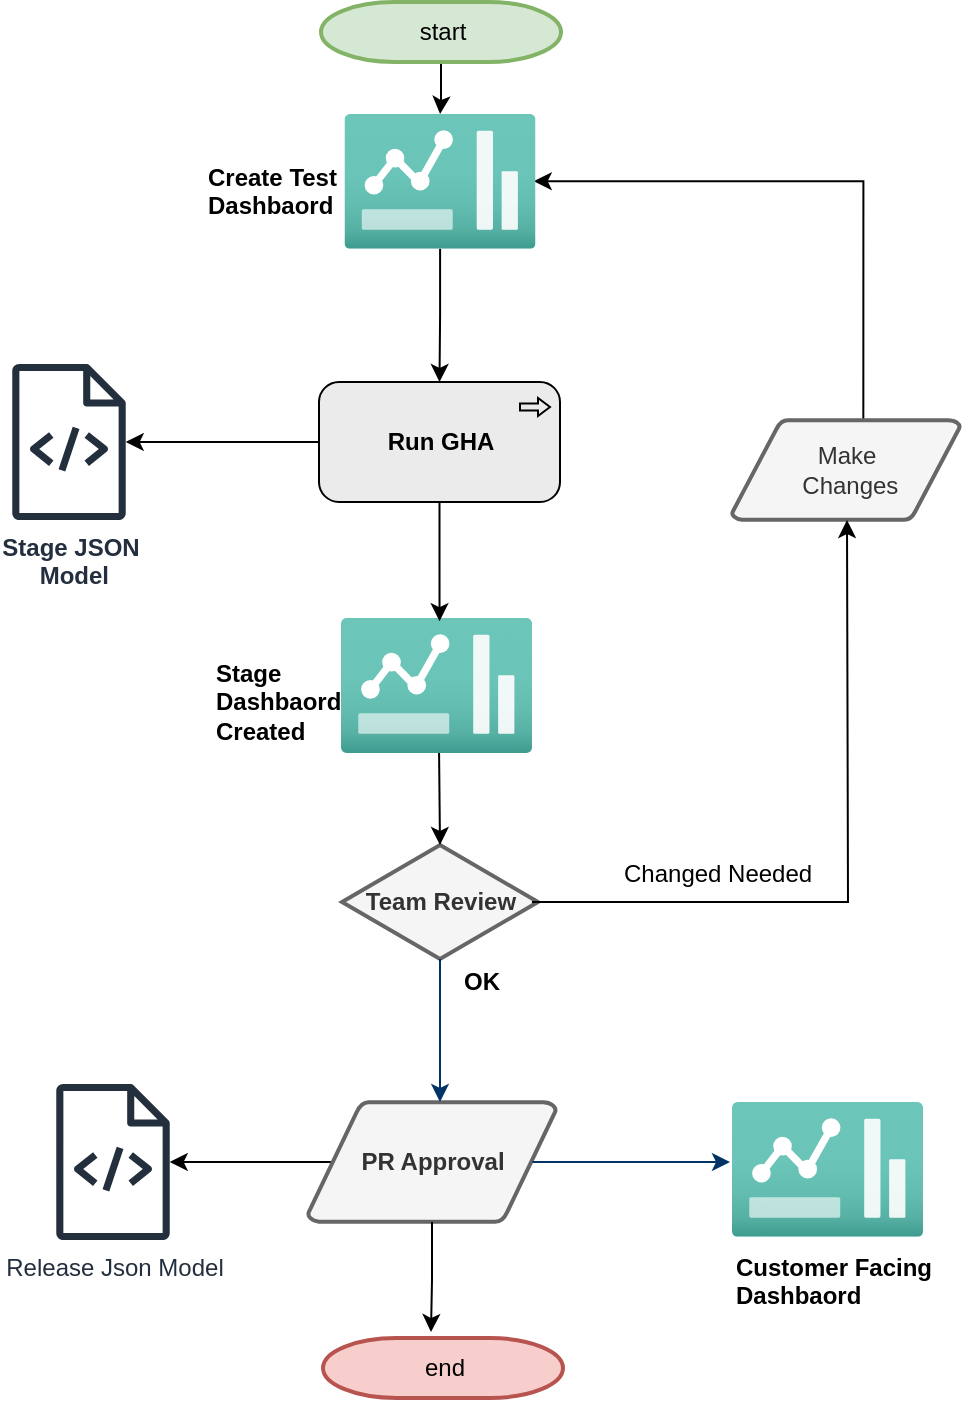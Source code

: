 <mxfile version="24.0.1" type="device">
  <diagram id="6a731a19-8d31-9384-78a2-239565b7b9f0" name="Page-1">
    <mxGraphModel dx="978" dy="482" grid="1" gridSize="10" guides="1" tooltips="1" connect="1" arrows="1" fold="1" page="1" pageScale="1" pageWidth="1169" pageHeight="827" background="none" math="0" shadow="0">
      <root>
        <mxCell id="0" />
        <mxCell id="1" parent="0" />
        <mxCell id="jv-UWqpqfTcf5TiDGzVv-81" value="" style="edgeStyle=orthogonalEdgeStyle;rounded=0;orthogonalLoop=1;jettySize=auto;html=1;" edge="1" parent="1" source="2" target="jv-UWqpqfTcf5TiDGzVv-80">
          <mxGeometry relative="1" as="geometry" />
        </mxCell>
        <mxCell id="2" value="start" style="shape=mxgraph.flowchart.terminator;strokeWidth=2;gradientDirection=north;fontStyle=0;html=1;fillColor=#d5e8d4;strokeColor=#82b366;" parent="1" vertex="1">
          <mxGeometry x="244.5" y="66" width="120" height="30" as="geometry" />
        </mxCell>
        <mxCell id="jv-UWqpqfTcf5TiDGzVv-64" style="edgeStyle=orthogonalEdgeStyle;rounded=0;orthogonalLoop=1;jettySize=auto;html=1;exitX=0.095;exitY=0.5;exitDx=0;exitDy=0;exitPerimeter=0;" edge="1" parent="1" source="4" target="jv-UWqpqfTcf5TiDGzVv-63">
          <mxGeometry relative="1" as="geometry" />
        </mxCell>
        <mxCell id="4" value="&lt;b&gt;PR Approval&lt;/b&gt;" style="shape=mxgraph.flowchart.data;strokeWidth=2;gradientDirection=north;fontStyle=0;html=1;fillColor=#f5f5f5;fontColor=#333333;strokeColor=#666666;" parent="1" vertex="1">
          <mxGeometry x="238" y="616" width="124" height="60" as="geometry" />
        </mxCell>
        <mxCell id="6" value="&lt;b&gt;Team Review&lt;/b&gt;" style="shape=mxgraph.flowchart.decision;strokeWidth=2;gradientDirection=north;fontStyle=0;html=1;fillColor=#f5f5f5;fontColor=#333333;strokeColor=#666666;" parent="1" vertex="1">
          <mxGeometry x="255" y="487.5" width="98" height="57" as="geometry" />
        </mxCell>
        <mxCell id="11" value="Changed Needed" style="text;fontStyle=0;html=1;strokeColor=none;gradientColor=none;fillColor=none;strokeWidth=2;" parent="1" vertex="1">
          <mxGeometry x="394" y="487.5" width="40" height="26" as="geometry" />
        </mxCell>
        <mxCell id="12" value="" style="edgeStyle=elbowEdgeStyle;elbow=horizontal;fontColor=#001933;fontStyle=1;strokeColor=#003366;strokeWidth=1;html=1;" parent="1" source="6" target="4" edge="1">
          <mxGeometry width="100" height="100" as="geometry">
            <mxPoint y="156" as="sourcePoint" />
            <mxPoint x="100" y="56" as="targetPoint" />
          </mxGeometry>
        </mxCell>
        <mxCell id="16" value="" style="edgeStyle=elbowEdgeStyle;elbow=horizontal;exitX=0.905;exitY=0.5;exitPerimeter=0;fontStyle=1;strokeColor=#003366;strokeWidth=1;html=1;" parent="1" source="4" edge="1">
          <mxGeometry width="100" height="100" as="geometry">
            <mxPoint y="156" as="sourcePoint" />
            <mxPoint x="449.0" y="646" as="targetPoint" />
          </mxGeometry>
        </mxCell>
        <mxCell id="40" value="end" style="shape=mxgraph.flowchart.terminator;strokeWidth=2;gradientDirection=north;fontStyle=0;html=1;fillColor=#f8cecc;strokeColor=#b85450;" parent="1" vertex="1">
          <mxGeometry x="245.5" y="734" width="120" height="30" as="geometry" />
        </mxCell>
        <mxCell id="jv-UWqpqfTcf5TiDGzVv-56" style="edgeStyle=orthogonalEdgeStyle;rounded=0;orthogonalLoop=1;jettySize=auto;html=1;exitX=0.5;exitY=1;exitDx=0;exitDy=0;exitPerimeter=0;entryX=0.5;entryY=0;entryDx=0;entryDy=0;entryPerimeter=0;" edge="1" parent="1" target="6">
          <mxGeometry relative="1" as="geometry">
            <mxPoint x="303.5" y="437.5" as="sourcePoint" />
          </mxGeometry>
        </mxCell>
        <mxCell id="jv-UWqpqfTcf5TiDGzVv-57" value="&lt;b&gt;OK&lt;/b&gt;" style="text;fontStyle=0;html=1;strokeColor=none;gradientColor=none;fillColor=none;strokeWidth=2;" vertex="1" parent="1">
          <mxGeometry x="314" y="542" width="40" height="26" as="geometry" />
        </mxCell>
        <mxCell id="jv-UWqpqfTcf5TiDGzVv-89" style="edgeStyle=orthogonalEdgeStyle;rounded=0;orthogonalLoop=1;jettySize=auto;html=1;entryX=0.991;entryY=0.498;entryDx=0;entryDy=0;entryPerimeter=0;exitX=0.576;exitY=0;exitDx=0;exitDy=0;exitPerimeter=0;" edge="1" parent="1" source="jv-UWqpqfTcf5TiDGzVv-58" target="jv-UWqpqfTcf5TiDGzVv-80">
          <mxGeometry relative="1" as="geometry">
            <mxPoint x="498.5" y="146" as="targetPoint" />
          </mxGeometry>
        </mxCell>
        <mxCell id="jv-UWqpqfTcf5TiDGzVv-58" value="Make&lt;div&gt;&amp;nbsp;Changes&lt;/div&gt;" style="shape=mxgraph.flowchart.data;strokeWidth=2;gradientDirection=north;fontStyle=0;html=1;fillColor=#f5f5f5;fontColor=#333333;strokeColor=#666666;" vertex="1" parent="1">
          <mxGeometry x="450" y="275" width="114" height="50" as="geometry" />
        </mxCell>
        <mxCell id="jv-UWqpqfTcf5TiDGzVv-60" style="edgeStyle=orthogonalEdgeStyle;rounded=0;orthogonalLoop=1;jettySize=auto;html=1;entryX=0.5;entryY=1;entryDx=0;entryDy=0;entryPerimeter=0;exitX=0.969;exitY=0.5;exitDx=0;exitDy=0;exitPerimeter=0;" edge="1" parent="1" source="6">
          <mxGeometry relative="1" as="geometry">
            <mxPoint x="362" y="512.059" as="sourcePoint" />
            <mxPoint x="507.5" y="325" as="targetPoint" />
          </mxGeometry>
        </mxCell>
        <mxCell id="jv-UWqpqfTcf5TiDGzVv-61" value="&lt;b&gt;Stage JSON&lt;/b&gt;&lt;div&gt;&lt;b&gt;&amp;nbsp;Model&lt;/b&gt;&lt;/div&gt;" style="sketch=0;outlineConnect=0;fontColor=#232F3E;gradientColor=none;fillColor=#232F3D;strokeColor=none;dashed=0;verticalLabelPosition=bottom;verticalAlign=top;align=center;html=1;fontSize=12;fontStyle=0;aspect=fixed;pointerEvents=1;shape=mxgraph.aws4.source_code;" vertex="1" parent="1">
          <mxGeometry x="90" y="247" width="57" height="78" as="geometry" />
        </mxCell>
        <mxCell id="jv-UWqpqfTcf5TiDGzVv-63" value="Release Json Model" style="sketch=0;outlineConnect=0;fontColor=#232F3E;gradientColor=none;fillColor=#232F3D;strokeColor=none;dashed=0;verticalLabelPosition=bottom;verticalAlign=top;align=center;html=1;fontSize=12;fontStyle=0;aspect=fixed;pointerEvents=1;shape=mxgraph.aws4.source_code;" vertex="1" parent="1">
          <mxGeometry x="112" y="607" width="57" height="78" as="geometry" />
        </mxCell>
        <mxCell id="jv-UWqpqfTcf5TiDGzVv-65" style="edgeStyle=orthogonalEdgeStyle;rounded=0;orthogonalLoop=1;jettySize=auto;html=1;entryX=0.45;entryY=-0.1;entryDx=0;entryDy=0;entryPerimeter=0;" edge="1" parent="1" source="4" target="40">
          <mxGeometry relative="1" as="geometry" />
        </mxCell>
        <mxCell id="jv-UWqpqfTcf5TiDGzVv-68" value="" style="image;aspect=fixed;html=1;points=[];align=center;fontSize=12;image=img/lib/azure2/general/Dashboard2.svg;" vertex="1" parent="1">
          <mxGeometry x="254.5" y="374.04" width="95.5" height="67.41" as="geometry" />
        </mxCell>
        <mxCell id="jv-UWqpqfTcf5TiDGzVv-72" value="&lt;font style=&quot;font-size: 12px;&quot;&gt;&lt;b&gt;Stage&lt;/b&gt;&lt;/font&gt;&lt;div&gt;&lt;font style=&quot;font-size: 12px;&quot;&gt;&lt;b&gt;Dashbaord&lt;/b&gt;&lt;/font&gt;&lt;/div&gt;&lt;div&gt;&lt;font style=&quot;font-size: 12px;&quot;&gt;&lt;b&gt;Created&lt;/b&gt;&lt;/font&gt;&lt;/div&gt;&lt;div&gt;&lt;font style=&quot;font-size: 12px;&quot;&gt;&lt;br&gt;&lt;/font&gt;&lt;/div&gt;" style="text;fontStyle=0;html=1;strokeColor=none;gradientColor=none;fillColor=none;strokeWidth=2;" vertex="1" parent="1">
          <mxGeometry x="190" y="387.75" width="120" height="40" as="geometry" />
        </mxCell>
        <mxCell id="jv-UWqpqfTcf5TiDGzVv-76" value="&lt;font style=&quot;font-size: 12px;&quot;&gt;&lt;b&gt;Create Test&lt;/b&gt;&lt;/font&gt;&lt;div&gt;&lt;font style=&quot;font-size: 12px;&quot;&gt;&lt;b&gt;Dashbaord&lt;/b&gt;&lt;/font&gt;&lt;/div&gt;" style="text;fontStyle=0;html=1;strokeColor=none;gradientColor=none;fillColor=none;strokeWidth=2;" vertex="1" parent="1">
          <mxGeometry x="186" y="139.7" width="120" height="40" as="geometry" />
        </mxCell>
        <mxCell id="jv-UWqpqfTcf5TiDGzVv-84" style="edgeStyle=orthogonalEdgeStyle;rounded=0;orthogonalLoop=1;jettySize=auto;html=1;" edge="1" parent="1" source="jv-UWqpqfTcf5TiDGzVv-77" target="jv-UWqpqfTcf5TiDGzVv-61">
          <mxGeometry relative="1" as="geometry" />
        </mxCell>
        <mxCell id="jv-UWqpqfTcf5TiDGzVv-77" value="&lt;b&gt;Run GHA&lt;/b&gt;" style="html=1;outlineConnect=0;whiteSpace=wrap;fillColor=#EBEBEB;shape=mxgraph.archimate3.application;appType=proc;archiType=rounded;" vertex="1" parent="1">
          <mxGeometry x="243.5" y="256" width="120.5" height="60" as="geometry" />
        </mxCell>
        <mxCell id="jv-UWqpqfTcf5TiDGzVv-79" style="edgeStyle=orthogonalEdgeStyle;rounded=0;orthogonalLoop=1;jettySize=auto;html=1;entryX=0.516;entryY=0.023;entryDx=0;entryDy=0;entryPerimeter=0;" edge="1" parent="1" source="jv-UWqpqfTcf5TiDGzVv-77" target="jv-UWqpqfTcf5TiDGzVv-68">
          <mxGeometry relative="1" as="geometry" />
        </mxCell>
        <mxCell id="jv-UWqpqfTcf5TiDGzVv-83" value="" style="edgeStyle=orthogonalEdgeStyle;rounded=0;orthogonalLoop=1;jettySize=auto;html=1;" edge="1" parent="1" source="jv-UWqpqfTcf5TiDGzVv-80" target="jv-UWqpqfTcf5TiDGzVv-77">
          <mxGeometry relative="1" as="geometry" />
        </mxCell>
        <mxCell id="jv-UWqpqfTcf5TiDGzVv-80" value="" style="image;aspect=fixed;html=1;points=[];align=center;fontSize=12;image=img/lib/azure2/general/Dashboard2.svg;" vertex="1" parent="1">
          <mxGeometry x="256.25" y="122" width="95.5" height="67.41" as="geometry" />
        </mxCell>
        <mxCell id="jv-UWqpqfTcf5TiDGzVv-85" value="" style="image;aspect=fixed;html=1;points=[];align=center;fontSize=12;image=img/lib/azure2/general/Dashboard2.svg;" vertex="1" parent="1">
          <mxGeometry x="450" y="616" width="95.5" height="67.41" as="geometry" />
        </mxCell>
        <mxCell id="jv-UWqpqfTcf5TiDGzVv-86" value="&lt;div&gt;&lt;b&gt;Customer Facing&lt;/b&gt;&lt;/div&gt;&lt;div&gt;&lt;font style=&quot;font-size: 12px;&quot;&gt;&lt;b&gt;Dashbaord&lt;/b&gt;&lt;/font&gt;&lt;/div&gt;&lt;div&gt;&lt;font style=&quot;font-size: 12px;&quot;&gt;&lt;br&gt;&lt;/font&gt;&lt;/div&gt;" style="text;fontStyle=0;html=1;strokeColor=none;gradientColor=none;fillColor=none;strokeWidth=2;" vertex="1" parent="1">
          <mxGeometry x="450" y="685" width="120" height="40" as="geometry" />
        </mxCell>
      </root>
    </mxGraphModel>
  </diagram>
</mxfile>
